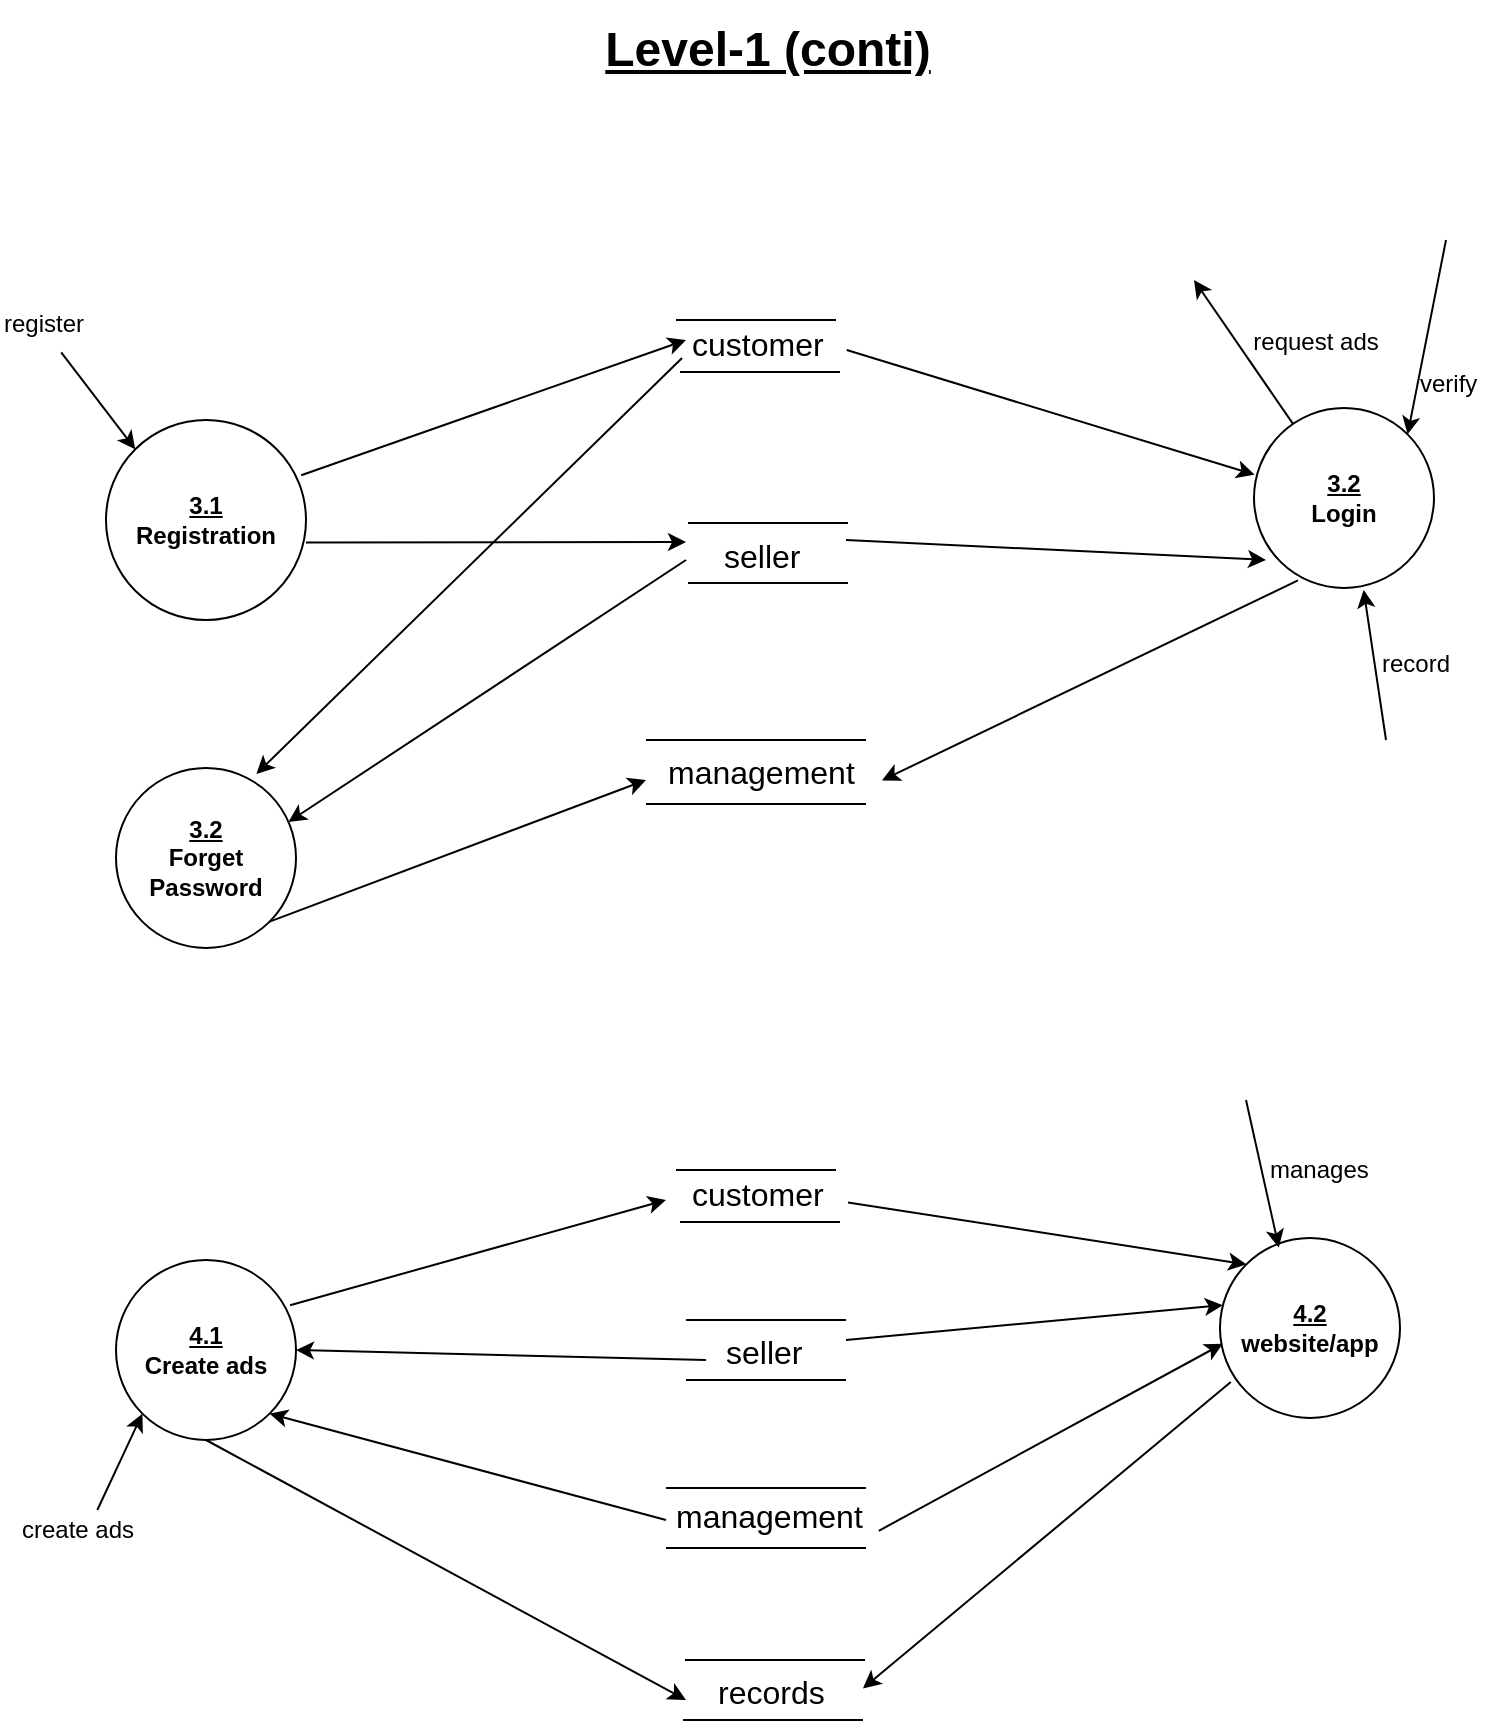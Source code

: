 <mxfile version="12.1.0" type="device" pages="1"><diagram id="26mZn4gVUsThW53XlLaJ" name="Page-1"><mxGraphModel dx="1024" dy="485" grid="1" gridSize="10" guides="1" tooltips="1" connect="1" arrows="1" fold="1" page="1" pageScale="1" pageWidth="850" pageHeight="1100" math="0" shadow="0"><root><mxCell id="0"/><mxCell id="1" parent="0"/><mxCell id="to5BipKciw0C3pCVPQDC-1" value="&lt;font style=&quot;font-size: 24px&quot;&gt;&lt;b&gt;&lt;u&gt;Level-1 (conti)&lt;/u&gt;&lt;/b&gt;&lt;/font&gt;" style="text;html=1;strokeColor=none;fillColor=none;align=center;verticalAlign=middle;whiteSpace=wrap;rounded=0;" vertex="1" parent="1"><mxGeometry x="316" y="60" width="250" height="50" as="geometry"/></mxCell><mxCell id="to5BipKciw0C3pCVPQDC-2" value="&lt;b&gt;&lt;u&gt;3.1&lt;/u&gt;&lt;br&gt;Registration&lt;br&gt;&lt;/b&gt;" style="ellipse;whiteSpace=wrap;html=1;aspect=fixed;" vertex="1" parent="1"><mxGeometry x="110" y="270" width="100" height="100" as="geometry"/></mxCell><mxCell id="to5BipKciw0C3pCVPQDC-3" value="" style="endArrow=classic;html=1;entryX=0;entryY=0;entryDx=0;entryDy=0;exitX=0.51;exitY=1.21;exitDx=0;exitDy=0;exitPerimeter=0;" edge="1" parent="1" source="to5BipKciw0C3pCVPQDC-4" target="to5BipKciw0C3pCVPQDC-2"><mxGeometry width="50" height="50" relative="1" as="geometry"><mxPoint x="141" y="220" as="sourcePoint"/><mxPoint x="261" y="380" as="targetPoint"/></mxGeometry></mxCell><mxCell id="to5BipKciw0C3pCVPQDC-4" value="register" style="text;html=1;resizable=0;points=[];autosize=1;align=left;verticalAlign=top;spacingTop=-4;" vertex="1" parent="1"><mxGeometry x="57" y="212" width="60" height="20" as="geometry"/></mxCell><mxCell id="to5BipKciw0C3pCVPQDC-6" value="" style="endArrow=classic;html=1;exitX=0.976;exitY=0.276;exitDx=0;exitDy=0;exitPerimeter=0;" edge="1" parent="1" source="to5BipKciw0C3pCVPQDC-2"><mxGeometry width="50" height="50" relative="1" as="geometry"><mxPoint x="111" y="430" as="sourcePoint"/><mxPoint x="400" y="230" as="targetPoint"/></mxGeometry></mxCell><mxCell id="to5BipKciw0C3pCVPQDC-7" value="&lt;b&gt;&lt;u&gt;3.2&lt;/u&gt;&lt;br&gt;Login&lt;br&gt;&lt;/b&gt;" style="ellipse;whiteSpace=wrap;html=1;aspect=fixed;" vertex="1" parent="1"><mxGeometry x="684" y="264" width="90" height="90" as="geometry"/></mxCell><mxCell id="to5BipKciw0C3pCVPQDC-8" value="" style="endArrow=classic;html=1;" edge="1" parent="1" source="to5BipKciw0C3pCVPQDC-7"><mxGeometry width="50" height="50" relative="1" as="geometry"><mxPoint x="521" y="260" as="sourcePoint"/><mxPoint x="654" y="200" as="targetPoint"/></mxGeometry></mxCell><mxCell id="to5BipKciw0C3pCVPQDC-12" value="" style="endArrow=classic;html=1;entryX=0.004;entryY=0.371;entryDx=0;entryDy=0;entryPerimeter=0;exitX=0.992;exitY=0.75;exitDx=0;exitDy=0;exitPerimeter=0;" edge="1" parent="1" source="to5BipKciw0C3pCVPQDC-16" target="to5BipKciw0C3pCVPQDC-7"><mxGeometry width="50" height="50" relative="1" as="geometry"><mxPoint x="477.22" y="310.2" as="sourcePoint"/><mxPoint x="161" y="420" as="targetPoint"/></mxGeometry></mxCell><mxCell id="to5BipKciw0C3pCVPQDC-13" value="" style="endArrow=classic;html=1;entryX=0.609;entryY=1.011;entryDx=0;entryDy=0;entryPerimeter=0;" edge="1" parent="1" target="to5BipKciw0C3pCVPQDC-7"><mxGeometry width="50" height="50" relative="1" as="geometry"><mxPoint x="750" y="430" as="sourcePoint"/><mxPoint x="161" y="420" as="targetPoint"/></mxGeometry></mxCell><mxCell id="to5BipKciw0C3pCVPQDC-15" value="" style="endArrow=none;html=1;" edge="1" parent="1"><mxGeometry width="50" height="50" relative="1" as="geometry"><mxPoint x="395" y="220" as="sourcePoint"/><mxPoint x="475" y="220" as="targetPoint"/></mxGeometry></mxCell><mxCell id="to5BipKciw0C3pCVPQDC-16" value="&lt;font size=&quot;3&quot;&gt;customer&lt;/font&gt;" style="text;html=1;resizable=0;points=[];autosize=1;align=left;verticalAlign=top;spacingTop=-4;" vertex="1" parent="1"><mxGeometry x="401" y="220" width="80" height="20" as="geometry"/></mxCell><mxCell id="to5BipKciw0C3pCVPQDC-17" value="" style="endArrow=none;html=1;" edge="1" parent="1"><mxGeometry width="50" height="50" relative="1" as="geometry"><mxPoint x="397" y="246" as="sourcePoint"/><mxPoint x="477" y="246" as="targetPoint"/></mxGeometry></mxCell><mxCell id="to5BipKciw0C3pCVPQDC-21" value="" style="endArrow=none;html=1;" edge="1" parent="1"><mxGeometry width="50" height="50" relative="1" as="geometry"><mxPoint x="380" y="430" as="sourcePoint"/><mxPoint x="490" y="430" as="targetPoint"/></mxGeometry></mxCell><mxCell id="to5BipKciw0C3pCVPQDC-22" value="&lt;font size=&quot;3&quot;&gt;management&lt;/font&gt;" style="text;html=1;resizable=0;points=[];autosize=1;align=left;verticalAlign=top;spacingTop=-4;" vertex="1" parent="1"><mxGeometry x="389" y="434" width="110" height="20" as="geometry"/></mxCell><mxCell id="to5BipKciw0C3pCVPQDC-23" value="" style="endArrow=none;html=1;" edge="1" parent="1"><mxGeometry width="50" height="50" relative="1" as="geometry"><mxPoint x="380" y="462" as="sourcePoint"/><mxPoint x="490" y="462" as="targetPoint"/></mxGeometry></mxCell><mxCell id="to5BipKciw0C3pCVPQDC-24" value="" style="endArrow=classic;html=1;entryX=0.067;entryY=0.844;entryDx=0;entryDy=0;entryPerimeter=0;" edge="1" parent="1" target="to5BipKciw0C3pCVPQDC-7"><mxGeometry width="50" height="50" relative="1" as="geometry"><mxPoint x="480" y="330" as="sourcePoint"/><mxPoint x="520" y="309" as="targetPoint"/></mxGeometry></mxCell><mxCell id="to5BipKciw0C3pCVPQDC-25" value="" style="endArrow=classic;html=1;exitX=1;exitY=0.612;exitDx=0;exitDy=0;exitPerimeter=0;" edge="1" parent="1" source="to5BipKciw0C3pCVPQDC-2"><mxGeometry width="50" height="50" relative="1" as="geometry"><mxPoint x="60" y="510" as="sourcePoint"/><mxPoint x="400" y="331" as="targetPoint"/></mxGeometry></mxCell><mxCell id="to5BipKciw0C3pCVPQDC-26" value="record" style="text;html=1;resizable=0;points=[];autosize=1;align=left;verticalAlign=top;spacingTop=-4;" vertex="1" parent="1"><mxGeometry x="746" y="382" width="50" height="20" as="geometry"/></mxCell><mxCell id="to5BipKciw0C3pCVPQDC-27" value="" style="endArrow=none;html=1;" edge="1" parent="1"><mxGeometry width="50" height="50" relative="1" as="geometry"><mxPoint x="401" y="321.5" as="sourcePoint"/><mxPoint x="481" y="321.5" as="targetPoint"/></mxGeometry></mxCell><mxCell id="to5BipKciw0C3pCVPQDC-28" value="&lt;font size=&quot;3&quot;&gt;seller&lt;/font&gt;" style="text;html=1;resizable=0;points=[];autosize=1;align=left;verticalAlign=top;spacingTop=-4;" vertex="1" parent="1"><mxGeometry x="417" y="325.5" width="50" height="20" as="geometry"/></mxCell><mxCell id="to5BipKciw0C3pCVPQDC-29" value="" style="endArrow=none;html=1;" edge="1" parent="1"><mxGeometry width="50" height="50" relative="1" as="geometry"><mxPoint x="401" y="351.5" as="sourcePoint"/><mxPoint x="481" y="351.5" as="targetPoint"/></mxGeometry></mxCell><mxCell id="to5BipKciw0C3pCVPQDC-31" value="" style="endArrow=classic;html=1;exitX=0.244;exitY=0.958;exitDx=0;exitDy=0;exitPerimeter=0;entryX=0.991;entryY=0.81;entryDx=0;entryDy=0;entryPerimeter=0;" edge="1" parent="1" source="to5BipKciw0C3pCVPQDC-7" target="to5BipKciw0C3pCVPQDC-22"><mxGeometry width="50" height="50" relative="1" as="geometry"><mxPoint x="60" y="530" as="sourcePoint"/><mxPoint x="550" y="510" as="targetPoint"/></mxGeometry></mxCell><mxCell id="to5BipKciw0C3pCVPQDC-32" value="&amp;nbsp; request ads" style="text;html=1;resizable=0;points=[];autosize=1;align=left;verticalAlign=top;spacingTop=-4;" vertex="1" parent="1"><mxGeometry x="675" y="221" width="90" height="20" as="geometry"/></mxCell><mxCell id="to5BipKciw0C3pCVPQDC-34" value="" style="endArrow=classic;html=1;entryX=1;entryY=0;entryDx=0;entryDy=0;" edge="1" parent="1" target="to5BipKciw0C3pCVPQDC-7"><mxGeometry width="50" height="50" relative="1" as="geometry"><mxPoint x="780" y="180" as="sourcePoint"/><mxPoint x="110" y="480" as="targetPoint"/></mxGeometry></mxCell><mxCell id="to5BipKciw0C3pCVPQDC-36" value="verify" style="text;html=1;resizable=0;points=[];autosize=1;align=left;verticalAlign=top;spacingTop=-4;" vertex="1" parent="1"><mxGeometry x="765" y="242" width="40" height="20" as="geometry"/></mxCell><mxCell id="to5BipKciw0C3pCVPQDC-37" value="&lt;b&gt;&lt;u&gt;3.2&lt;/u&gt;&lt;br&gt;Forget&lt;br&gt;Password&lt;br&gt;&lt;/b&gt;" style="ellipse;whiteSpace=wrap;html=1;aspect=fixed;" vertex="1" parent="1"><mxGeometry x="115" y="444" width="90" height="90" as="geometry"/></mxCell><mxCell id="to5BipKciw0C3pCVPQDC-38" value="" style="endArrow=classic;html=1;exitX=-0.037;exitY=0.95;exitDx=0;exitDy=0;exitPerimeter=0;entryX=0.78;entryY=0.033;entryDx=0;entryDy=0;entryPerimeter=0;" edge="1" parent="1" source="to5BipKciw0C3pCVPQDC-16" target="to5BipKciw0C3pCVPQDC-37"><mxGeometry width="50" height="50" relative="1" as="geometry"><mxPoint x="190" y="434" as="sourcePoint"/><mxPoint x="240" y="384" as="targetPoint"/></mxGeometry></mxCell><mxCell id="to5BipKciw0C3pCVPQDC-39" value="" style="endArrow=classic;html=1;entryX=0.958;entryY=0.3;entryDx=0;entryDy=0;entryPerimeter=0;" edge="1" parent="1" target="to5BipKciw0C3pCVPQDC-37"><mxGeometry width="50" height="50" relative="1" as="geometry"><mxPoint x="400" y="340" as="sourcePoint"/><mxPoint x="100" y="640" as="targetPoint"/></mxGeometry></mxCell><mxCell id="to5BipKciw0C3pCVPQDC-40" value="" style="endArrow=classic;html=1;exitX=1;exitY=1;exitDx=0;exitDy=0;" edge="1" parent="1" source="to5BipKciw0C3pCVPQDC-37"><mxGeometry width="50" height="50" relative="1" as="geometry"><mxPoint x="60" y="610" as="sourcePoint"/><mxPoint x="380" y="450" as="targetPoint"/></mxGeometry></mxCell><mxCell id="to5BipKciw0C3pCVPQDC-64" value="&lt;span style=&quot;font-family: &amp;#34;helvetica&amp;#34; , &amp;#34;arial&amp;#34; , sans-serif ; font-size: 0px&quot;&gt;%3CmxGraphModel%3E%3Croot%3E%3CmxCell%20id%3D%220%22%2F%3E%3CmxCell%20id%3D%221%22%20parent%3D%220%22%2F%3E%3CmxCell%20id%3D%222%22%20value%3D%22%26lt%3Bb%26gt%3B%26lt%3Bu%26gt%3B1.1%26lt%3B%2Fu%26gt%3B%26lt%3Bbr%26gt%3BRecord%20order%26lt%3Bbr%26gt%3B%26lt%3B%2Fb%26gt%3B%22%20style%3D%22ellipse%3BwhiteSpace%3Dwrap%3Bhtml%3D1%3Baspect%3Dfixed%3B%22%20vertex%3D%221%22%20parent%3D%221%22%3E%3CmxGeometry%20x%3D%22150%22%20y%3D%22241%22%20width%3D%22100%22%20height%3D%22100%22%20as%3D%22geometry%22%2F%3E%3C%2FmxCell%3E%3CmxCell%20id%3D%223%22%20value%3D%22%22%20style%3D%22endArrow%3Dclassic%3Bhtml%3D1%3BentryX%3D0%3BentryY%3D0.33%3BentryDx%3D0%3BentryDy%3D0%3BentryPerimeter%3D0%3BexitX%3D0.51%3BexitY%3D1.21%3BexitDx%3D0%3BexitDy%3D0%3BexitPerimeter%3D0%3B%22%20edge%3D%221%22%20source%3D%224%22%20target%3D%222%22%20parent%3D%221%22%3E%3CmxGeometry%20width%3D%2250%22%20height%3D%2250%22%20relative%3D%221%22%20as%3D%22geometry%22%3E%3CmxPoint%20x%3D%22137%22%20y%3D%22180%22%20as%3D%22sourcePoint%22%2F%3E%3CmxPoint%20x%3D%22257%22%20y%3D%22340%22%20as%3D%22targetPoint%22%2F%3E%3C%2FmxGeometry%3E%3C%2FmxCell%3E%3CmxCell%20id%3D%224%22%20value%3D%22place%20order%22%20style%3D%22text%3Bhtml%3D1%3Bresizable%3D0%3Bpoints%3D%5B%5D%3Bautosize%3D1%3Balign%3Dleft%3BverticalAlign%3Dtop%3BspacingTop%3D-4%3B%22%20vertex%3D%221%22%20parent%3D%221%22%3E%3CmxGeometry%20x%3D%2250%22%20y%3D%22166%22%20width%3D%2280%22%20height%3D%2220%22%20as%3D%22geometry%22%2F%3E%3C%2FmxCell%3E%3CmxCell%20id%3D%225%22%20value%3D%22%22%20style%3D%22endArrow%3Dclassic%3Bhtml%3D1%3BentryX%3D1%3BentryY%3D0%3BentryDx%3D0%3BentryDy%3D0%3B%22%20edge%3D%221%22%20target%3D%222%22%20parent%3D%221%22%3E%3CmxGeometry%20width%3D%2250%22%20height%3D%2250%22%20relative%3D%221%22%20as%3D%22geometry%22%3E%3CmxPoint%20x%3D%22390%22%20y%3D%22190%22%20as%3D%22sourcePoint%22%2F%3E%3CmxPoint%20x%3D%22240%22%20y%3D%22250%22%20as%3D%22targetPoint%22%2F%3E%3C%2FmxGeometry%3E%3C%2FmxCell%3E%3CmxCell%20id%3D%226%22%20value%3D%22%22%20style%3D%22endArrow%3Dclassic%3Bhtml%3D1%3BexitX%3D1%3BexitY%3D0.5%3BexitDx%3D0%3BexitDy%3D0%3B%22%20edge%3D%221%22%20source%3D%222%22%20parent%3D%221%22%3E%3CmxGeometry%20width%3D%2250%22%20height%3D%2250%22%20relative%3D%221%22%20as%3D%22geometry%22%3E%3CmxPoint%20x%3D%22107%22%20y%3D%22390%22%20as%3D%22sourcePoint%22%2F%3E%3CmxPoint%20x%3D%22397%22%20y%3D%22270%22%20as%3D%22targetPoint%22%2F%3E%3C%2FmxGeometry%3E%3C%2FmxCell%3E%3CmxCell%20id%3D%227%22%20value%3D%22%26lt%3Bb%26gt%3B%26lt%3Bu%26gt%3B1.2%26lt%3B%2Fu%26gt%3B%26lt%3Bbr%26gt%3BProcess%20order%26lt%3Bbr%26gt%3B%26lt%3B%2Fb%26gt%3B%22%20style%3D%22ellipse%3BwhiteSpace%3Dwrap%3Bhtml%3D1%3Baspect%3Dfixed%3B%22%20vertex%3D%221%22%20parent%3D%221%22%3E%3CmxGeometry%20x%3D%22680%22%20y%3D%22224%22%20width%3D%2290%22%20height%3D%2290%22%20as%3D%22geometry%22%2F%3E%3C%2FmxCell%3E%3CmxCell%20id%3D%228%22%20value%3D%22%22%20style%3D%22endArrow%3Dclassic%3Bhtml%3D1%3B%22%20edge%3D%221%22%20source%3D%227%22%20parent%3D%221%22%3E%3CmxGeometry%20width%3D%2250%22%20height%3D%2250%22%20relative%3D%221%22%20as%3D%22geometry%22%3E%3CmxPoint%20x%3D%22517%22%20y%3D%22220%22%20as%3D%22sourcePoint%22%2F%3E%3CmxPoint%20x%3D%22650%22%20y%3D%22160%22%20as%3D%22targetPoint%22%2F%3E%3C%2FmxGeometry%3E%3C%2FmxCell%3E%3CmxCell%20id%3D%229%22%20value%3D%22%22%20style%3D%22endArrow%3Dclassic%3Bhtml%3D1%3B%22%20edge%3D%221%22%20source%3D%227%22%20parent%3D%221%22%3E%3CmxGeometry%20width%3D%2250%22%20height%3D%2250%22%20relative%3D%221%22%20as%3D%22geometry%22%3E%3CmxPoint%20x%3D%22587%22%20y%3D%22400%22%20as%3D%22sourcePoint%22%2F%3E%3CmxPoint%20x%3D%22750%22%20y%3D%22390%22%20as%3D%22targetPoint%22%2F%3E%3C%2FmxGeometry%3E%3C%2FmxCell%3E%3CmxCell%20id%3D%2210%22%20value%3D%22confirm%20notification%22%20style%3D%22text%3Bhtml%3D1%3Bresizable%3D0%3Bpoints%3D%5B%5D%3Bautosize%3D1%3Balign%3Dleft%3BverticalAlign%3Dtop%3BspacingTop%3D-4%3B%22%20vertex%3D%221%22%20parent%3D%221%22%3E%3CmxGeometry%20x%3D%22671%22%20y%3D%22177%22%20width%3D%22120%22%20height%3D%2220%22%20as%3D%22geometry%22%2F%3E%3C%2FmxCell%3E%3CmxCell%20id%3D%2211%22%20value%3D%22order%20request%22%20style%3D%22text%3Bhtml%3D1%3Bresizable%3D0%3Bpoints%3D%5B%5D%3Bautosize%3D1%3Balign%3Dleft%3BverticalAlign%3Dtop%3BspacingTop%3D-4%3B%22%20vertex%3D%221%22%20parent%3D%221%22%3E%3CmxGeometry%20x%3D%22742%22%20y%3D%22332%22%20width%3D%2290%22%20height%3D%2220%22%20as%3D%22geometry%22%2F%3E%3C%2FmxCell%3E%3CmxCell%20id%3D%2212%22%20value%3D%22%22%20style%3D%22endArrow%3Dclassic%3Bhtml%3D1%3BentryX%3D0.036%3BentryY%3D0.669%3BentryDx%3D0%3BentryDy%3D0%3BentryPerimeter%3D0%3BexitX%3D1.087%3BexitY%3D0.56%3BexitDx%3D0%3BexitDy%3D0%3BexitPerimeter%3D0%3B%22%20edge%3D%221%22%20source%3D%2219%22%20target%3D%227%22%20parent%3D%221%22%3E%3CmxGeometry%20width%3D%2250%22%20height%3D%2250%22%20relative%3D%221%22%20as%3D%22geometry%22%3E%3CmxPoint%20x%3D%22487%22%20y%3D%22270%22%20as%3D%22sourcePoint%22%2F%3E%3CmxPoint%20x%3D%22157%22%20y%3D%22380%22%20as%3D%22targetPoint%22%2F%3E%3C%2FmxGeometry%3E%3C%2FmxCell%3E%3CmxCell%20id%3D%2213%22%20value%3D%22%22%20style%3D%22endArrow%3Dclassic%3Bhtml%3D1%3BentryX%3D0.298%3BentryY%3D0.976%3BentryDx%3D0%3BentryDy%3D0%3BentryPerimeter%3D0%3B%22%20edge%3D%221%22%20target%3D%227%22%20parent%3D%221%22%3E%3CmxGeometry%20width%3D%2250%22%20height%3D%2250%22%20relative%3D%221%22%20as%3D%22geometry%22%3E%3CmxPoint%20x%3D%22670%22%20y%3D%22380%22%20as%3D%22sourcePoint%22%2F%3E%3CmxPoint%20x%3D%22157%22%20y%3D%22380%22%20as%3D%22targetPoint%22%2F%3E%3C%2FmxGeometry%3E%3C%2FmxCell%3E%3CmxCell%20id%3D%2214%22%20value%3D%22confirm%20order%22%20style%3D%22text%3Bhtml%3D1%3Bresizable%3D0%3Bpoints%3D%5B%5D%3Bautosize%3D1%3Balign%3Dleft%3BverticalAlign%3Dtop%3BspacingTop%3D-4%3B%22%20vertex%3D%221%22%20parent%3D%221%22%3E%3CmxGeometry%20x%3D%22612%22%20y%3D%22338%22%20width%3D%2290%22%20height%3D%2220%22%20as%3D%22geometry%22%2F%3E%3C%2FmxCell%3E%3CmxCell%20id%3D%2215%22%20value%3D%22%22%20style%3D%22endArrow%3Dnone%3Bhtml%3D1%3B%22%20edge%3D%221%22%20parent%3D%221%22%3E%3CmxGeometry%20width%3D%2250%22%20height%3D%2250%22%20relative%3D%221%22%20as%3D%22geometry%22%3E%3CmxPoint%20x%3D%22391%22%20y%3D%22180%22%20as%3D%22sourcePoint%22%2F%3E%3CmxPoint%20x%3D%22471%22%20y%3D%22180%22%20as%3D%22targetPoint%22%2F%3E%3C%2FmxGeometry%3E%3C%2FmxCell%3E%3CmxCell%20id%3D%2216%22%20value%3D%22%26lt%3Bfont%20size%3D%26quot%3B3%26quot%3B%26gt%3Bcustomer%26lt%3B%2Ffont%26gt%3B%22%20style%3D%22text%3Bhtml%3D1%3Bresizable%3D0%3Bpoints%3D%5B%5D%3Bautosize%3D1%3Balign%3Dleft%3BverticalAlign%3Dtop%3BspacingTop%3D-4%3B%22%20vertex%3D%221%22%20parent%3D%221%22%3E%3CmxGeometry%20x%3D%22397%22%20y%3D%22180%22%20width%3D%2280%22%20height%3D%2220%22%20as%3D%22geometry%22%2F%3E%3C%2FmxCell%3E%3CmxCell%20id%3D%2217%22%20value%3D%22%22%20style%3D%22endArrow%3Dnone%3Bhtml%3D1%3B%22%20edge%3D%221%22%20parent%3D%221%22%3E%3CmxGeometry%20width%3D%2250%22%20height%3D%2250%22%20relative%3D%221%22%20as%3D%22geometry%22%3E%3CmxPoint%20x%3D%22393%22%20y%3D%22206%22%20as%3D%22sourcePoint%22%2F%3E%3CmxPoint%20x%3D%22473%22%20y%3D%22206%22%20as%3D%22targetPoint%22%2F%3E%3C%2FmxGeometry%3E%3C%2FmxCell%3E%3CmxCell%20id%3D%2218%22%20value%3D%22%22%20style%3D%22endArrow%3Dnone%3Bhtml%3D1%3B%22%20edge%3D%221%22%20parent%3D%221%22%3E%3CmxGeometry%20width%3D%2250%22%20height%3D%2250%22%20relative%3D%221%22%20as%3D%22geometry%22%3E%3CmxPoint%20x%3D%22393%22%20y%3D%22255%22%20as%3D%22sourcePoint%22%2F%3E%3CmxPoint%20x%3D%22473%22%20y%3D%22255%22%20as%3D%22targetPoint%22%2F%3E%3C%2FmxGeometry%3E%3C%2FmxCell%3E%3CmxCell%20id%3D%2219%22%20value%3D%22%26lt%3Bfont%20style%3D%26quot%3Bfont-size%3A%2018px%26quot%3B%26gt%3Border%26lt%3B%2Ffont%26gt%3B%22%20style%3D%22text%3Bhtml%3D1%3Bresizable%3D0%3Bpoints%3D%5B%5D%3Bautosize%3D1%3Balign%3Dleft%3BverticalAlign%3Dtop%3BspacingTop%3D-4%3B%22%20vertex%3D%221%22%20parent%3D%221%22%3E%3CmxGeometry%20x%3D%22408%22%20y%3D%22259%22%20width%3D%2260%22%20height%3D%2220%22%20as%3D%22geometry%22%2F%3E%3C%2FmxCell%3E%3CmxCell%20id%3D%2220%22%20value%3D%22%22%20style%3D%22endArrow%3Dnone%3Bhtml%3D1%3B%22%20edge%3D%221%22%20parent%3D%221%22%3E%3CmxGeometry%20width%3D%2250%22%20height%3D%2250%22%20relative%3D%221%22%20as%3D%22geometry%22%3E%3CmxPoint%20x%3D%22395%22%20y%3D%22286%22%20as%3D%22sourcePoint%22%2F%3E%3CmxPoint%20x%3D%22475%22%20y%3D%22286%22%20as%3D%22targetPoint%22%2F%3E%3C%2FmxGeometry%3E%3C%2FmxCell%3E%3CmxCell%20id%3D%2221%22%20value%3D%22%22%20style%3D%22endArrow%3Dnone%3Bhtml%3D1%3B%22%20edge%3D%221%22%20parent%3D%221%22%3E%3CmxGeometry%20width%3D%2250%22%20height%3D%2250%22%20relative%3D%221%22%20as%3D%22geometry%22%3E%3CmxPoint%20x%3D%22397%22%20y%3D%22339%22%20as%3D%22sourcePoint%22%2F%3E%3CmxPoint%20x%3D%22477%22%20y%3D%22339%22%20as%3D%22targetPoint%22%2F%3E%3C%2FmxGeometry%3E%3C%2FmxCell%3E%3CmxCell%20id%3D%2222%22%20value%3D%22%26lt%3Bfont%20style%3D%26quot%3Bfont-size%3A%2018px%26quot%3B%26gt%3Bseller%26lt%3B%2Ffont%26gt%3B%22%20style%3D%22text%3Bhtml%3D1%3Bresizable%3D0%3Bpoints%3D%5B%5D%3Bautosize%3D1%3Balign%3Dleft%3BverticalAlign%3Dtop%3BspacingTop%3D-4%3B%22%20vertex%3D%221%22%20parent%3D%221%22%3E%3CmxGeometry%20x%3D%22413%22%20y%3D%22343%22%20width%3D%2260%22%20height%3D%2220%22%20as%3D%22geometry%22%2F%3E%3C%2FmxCell%3E%3CmxCell%20id%3D%2223%22%20value%3D%22%22%20style%3D%22endArrow%3Dnone%3Bhtml%3D1%3B%22%20edge%3D%221%22%20parent%3D%221%22%3E%3CmxGeometry%20width%3D%2250%22%20height%3D%2250%22%20relative%3D%221%22%20as%3D%22geometry%22%3E%3CmxPoint%20x%3D%22398%22%20y%3D%22371%22%20as%3D%22sourcePoint%22%2F%3E%3CmxPoint%20x%3D%22478%22%20y%3D%22371%22%20as%3D%22targetPoint%22%2F%3E%3C%2FmxGeometry%3E%3C%2FmxCell%3E%3CmxCell%20id%3D%2224%22%20value%3D%22%22%20style%3D%22endArrow%3Dclassic%3Bhtml%3D1%3BexitX%3D0%3BexitY%3D1%3BexitDx%3D0%3BexitDy%3D0%3B%22%20edge%3D%221%22%20source%3D%227%22%20parent%3D%221%22%3E%3CmxGeometry%20width%3D%2250%22%20height%3D%2250%22%20relative%3D%221%22%20as%3D%22geometry%22%3E%3CmxPoint%20x%3D%2250%22%20y%3D%22740%22%20as%3D%22sourcePoint%22%2F%3E%3CmxPoint%20x%3D%22480%22%20y%3D%22350%22%20as%3D%22targetPoint%22%2F%3E%3C%2FmxGeometry%3E%3C%2FmxCell%3E%3C%2Froot%3E%3C%2FmxGraphModel%3E&lt;/span&gt;&lt;span style=&quot;font-family: &amp;#34;helvetica&amp;#34; , &amp;#34;arial&amp;#34; , sans-serif ; font-size: 0px&quot;&gt;%3CmxGraphModel%3E%3Croot%3E%3CmxCell%20id%3D%220%22%2F%3E%3CmxCell%20id%3D%221%22%20parent%3D%220%22%2F%3E%3CmxCell%20id%3D%222%22%20value%3D%22%26lt%3Bb%26gt%3B%26lt%3Bu%26gt%3B1.1%26lt%3B%2Fu%26gt%3B%26lt%3Bbr%26gt%3BRecord%20order%26lt%3Bbr%26gt%3B%26lt%3B%2Fb%26gt%3B%22%20style%3D%22ellipse%3BwhiteSpace%3Dwrap%3Bhtml%3D1%3Baspect%3Dfixed%3B%22%20vertex%3D%221%22%20parent%3D%221%22%3E%3CmxGeometry%20x%3D%22150%22%20y%3D%22241%22%20width%3D%22100%22%20height%3D%22100%22%20as%3D%22geometry%22%2F%3E%3C%2FmxCell%3E%3CmxCell%20id%3D%223%22%20value%3D%22%22%20style%3D%22endArrow%3Dclassic%3Bhtml%3D1%3BentryX%3D0%3BentryY%3D0.33%3BentryDx%3D0%3BentryDy%3D0%3BentryPerimeter%3D0%3BexitX%3D0.51%3BexitY%3D1.21%3BexitDx%3D0%3BexitDy%3D0%3BexitPerimeter%3D0%3B%22%20edge%3D%221%22%20source%3D%224%22%20target%3D%222%22%20parent%3D%221%22%3E%3CmxGeometry%20width%3D%2250%22%20height%3D%2250%22%20relative%3D%221%22%20as%3D%22geometry%22%3E%3CmxPoint%20x%3D%22137%22%20y%3D%22180%22%20as%3D%22sourcePoint%22%2F%3E%3CmxPoint%20x%3D%22257%22%20y%3D%22340%22%20as%3D%22targetPoint%22%2F%3E%3C%2FmxGeometry%3E%3C%2FmxCell%3E%3CmxCell%20id%3D%224%22%20value%3D%22place%20order%22%20style%3D%22text%3Bhtml%3D1%3Bresizable%3D0%3Bpoints%3D%5B%5D%3Bautosize%3D1%3Balign%3Dleft%3BverticalAlign%3Dtop%3BspacingTop%3D-4%3B%22%20vertex%3D%221%22%20parent%3D%221%22%3E%3CmxGeometry%20x%3D%2250%22%20y%3D%22166%22%20width%3D%2280%22%20height%3D%2220%22%20as%3D%22geometry%22%2F%3E%3C%2FmxCell%3E%3CmxCell%20id%3D%225%22%20value%3D%22%22%20style%3D%22endArrow%3Dclassic%3Bhtml%3D1%3BentryX%3D1%3BentryY%3D0%3BentryDx%3D0%3BentryDy%3D0%3B%22%20edge%3D%221%22%20target%3D%222%22%20parent%3D%221%22%3E%3CmxGeometry%20width%3D%2250%22%20height%3D%2250%22%20relative%3D%221%22%20as%3D%22geometry%22%3E%3CmxPoint%20x%3D%22390%22%20y%3D%22190%22%20as%3D%22sourcePoint%22%2F%3E%3CmxPoint%20x%3D%22240%22%20y%3D%22250%22%20as%3D%22targetPoint%22%2F%3E%3C%2FmxGeometry%3E%3C%2FmxCell%3E%3CmxCell%20id%3D%226%22%20value%3D%22%22%20style%3D%22endArrow%3Dclassic%3Bhtml%3D1%3BexitX%3D1%3BexitY%3D0.5%3BexitDx%3D0%3BexitDy%3D0%3B%22%20edge%3D%221%22%20source%3D%222%22%20parent%3D%221%22%3E%3CmxGeometry%20width%3D%2250%22%20height%3D%2250%22%20relative%3D%221%22%20as%3D%22geometry%22%3E%3CmxPoint%20x%3D%22107%22%20y%3D%22390%22%20as%3D%22sourcePoint%22%2F%3E%3CmxPoint%20x%3D%22397%22%20y%3D%22270%22%20as%3D%22targetPoint%22%2F%3E%3C%2FmxGeometry%3E%3C%2FmxCell%3E%3CmxCell%20id%3D%227%22%20value%3D%22%26lt%3Bb%26gt%3B%26lt%3Bu%26gt%3B1.2%26lt%3B%2Fu%26gt%3B%26lt%3Bbr%26gt%3BProcess%20order%26lt%3Bbr%26gt%3B%26lt%3B%2Fb%26gt%3B%22%20style%3D%22ellipse%3BwhiteSpace%3Dwrap%3Bhtml%3D1%3Baspect%3Dfixed%3B%22%20vertex%3D%221%22%20parent%3D%221%22%3E%3CmxGeometry%20x%3D%22680%22%20y%3D%22224%22%20width%3D%2290%22%20height%3D%2290%22%20as%3D%22geometry%22%2F%3E%3C%2FmxCell%3E%3CmxCell%20id%3D%228%22%20value%3D%22%22%20style%3D%22endArrow%3Dclassic%3Bhtml%3D1%3B%22%20edge%3D%221%22%20source%3D%227%22%20parent%3D%221%22%3E%3CmxGeometry%20width%3D%2250%22%20height%3D%2250%22%20relative%3D%221%22%20as%3D%22geometry%22%3E%3CmxPoint%20x%3D%22517%22%20y%3D%22220%22%20as%3D%22sourcePoint%22%2F%3E%3CmxPoint%20x%3D%22650%22%20y%3D%22160%22%20as%3D%22targetPoint%22%2F%3E%3C%2FmxGeometry%3E%3C%2FmxCell%3E%3CmxCell%20id%3D%229%22%20value%3D%22%22%20style%3D%22endArrow%3Dclassic%3Bhtml%3D1%3B%22%20edge%3D%221%22%20source%3D%227%22%20parent%3D%221%22%3E%3CmxGeometry%20width%3D%2250%22%20height%3D%2250%22%20relative%3D%221%22%20as%3D%22geometry%22%3E%3CmxPoint%20x%3D%22587%22%20y%3D%22400%22%20as%3D%22sourcePoint%22%2F%3E%3CmxPoint%20x%3D%22750%22%20y%3D%22390%22%20as%3D%22targetPoint%22%2F%3E%3C%2FmxGeometry%3E%3C%2FmxCell%3E%3CmxCell%20id%3D%2210%22%20value%3D%22confirm%20notification%22%20style%3D%22text%3Bhtml%3D1%3Bresizable%3D0%3Bpoints%3D%5B%5D%3Bautosize%3D1%3Balign%3Dleft%3BverticalAlign%3Dtop%3BspacingTop%3D-4%3B%22%20vertex%3D%221%22%20parent%3D%221%22%3E%3CmxGeometry%20x%3D%22671%22%20y%3D%22177%22%20width%3D%22120%22%20height%3D%2220%22%20as%3D%22geometry%22%2F%3E%3C%2FmxCell%3E%3CmxCell%20id%3D%2211%22%20value%3D%22order%20request%22%20style%3D%22text%3Bhtml%3D1%3Bresizable%3D0%3Bpoints%3D%5B%5D%3Bautosize%3D1%3Balign%3Dleft%3BverticalAlign%3Dtop%3BspacingTop%3D-4%3B%22%20vertex%3D%221%22%20parent%3D%221%22%3E%3CmxGeometry%20x%3D%22742%22%20y%3D%22332%22%20width%3D%2290%22%20height%3D%2220%22%20as%3D%22geometry%22%2F%3E%3C%2FmxCell%3E%3CmxCell%20id%3D%2212%22%20value%3D%22%22%20style%3D%22endArrow%3Dclassic%3Bhtml%3D1%3BentryX%3D0.036%3BentryY%3D0.669%3BentryDx%3D0%3BentryDy%3D0%3BentryPerimeter%3D0%3BexitX%3D1.087%3BexitY%3D0.56%3BexitDx%3D0%3BexitDy%3D0%3BexitPerimeter%3D0%3B%22%20edge%3D%221%22%20source%3D%2219%22%20target%3D%227%22%20parent%3D%221%22%3E%3CmxGeometry%20width%3D%2250%22%20height%3D%2250%22%20relative%3D%221%22%20as%3D%22geometry%22%3E%3CmxPoint%20x%3D%22487%22%20y%3D%22270%22%20as%3D%22sourcePoint%22%2F%3E%3CmxPoint%20x%3D%22157%22%20y%3D%22380%22%20as%3D%22targetPoint%22%2F%3E%3C%2FmxGeometry%3E%3C%2FmxCell%3E%3CmxCell%20id%3D%2213%22%20value%3D%22%22%20style%3D%22endArrow%3Dclassic%3Bhtml%3D1%3BentryX%3D0.298%3BentryY%3D0.976%3BentryDx%3D0%3BentryDy%3D0%3BentryPerimeter%3D0%3B%22%20edge%3D%221%22%20target%3D%227%22%20parent%3D%221%22%3E%3CmxGeometry%20width%3D%2250%22%20height%3D%2250%22%20relative%3D%221%22%20as%3D%22geometry%22%3E%3CmxPoint%20x%3D%22670%22%20y%3D%22380%22%20as%3D%22sourcePoint%22%2F%3E%3CmxPoint%20x%3D%22157%22%20y%3D%22380%22%20as%3D%22targetPoint%22%2F%3E%3C%2FmxGeometry%3E%3C%2FmxCell%3E%3CmxCell%20id%3D%2214%22%20value%3D%22confirm%20order%22%20style%3D%22text%3Bhtml%3D1%3Bresizable%3D0%3Bpoints%3D%5B%5D%3Bautosize%3D1%3Balign%3Dleft%3BverticalAlign%3Dtop%3BspacingTop%3D-4%3B%22%20vertex%3D%221%22%20parent%3D%221%22%3E%3CmxGeometry%20x%3D%22612%22%20y%3D%22338%22%20width%3D%2290%22%20height%3D%2220%22%20as%3D%22geometry%22%2F%3E%3C%2FmxCell%3E%3CmxCell%20id%3D%2215%22%20value%3D%22%22%20style%3D%22endArrow%3Dnone%3Bhtml%3D1%3B%22%20edge%3D%221%22%20parent%3D%221%22%3E%3CmxGeometry%20width%3D%2250%22%20height%3D%2250%22%20relative%3D%221%22%20as%3D%22geometry%22%3E%3CmxPoint%20x%3D%22391%22%20y%3D%22180%22%20as%3D%22sourcePoint%22%2F%3E%3CmxPoint%20x%3D%22471%22%20y%3D%22180%22%20as%3D%22targetPoint%22%2F%3E%3C%2FmxGeometry%3E%3C%2FmxCell%3E%3CmxCell%20id%3D%2216%22%20value%3D%22%26lt%3Bfont%20size%3D%26quot%3B3%26quot%3B%26gt%3Bcustomer%26lt%3B%2Ffont%26gt%3B%22%20style%3D%22text%3Bhtml%3D1%3Bresizable%3D0%3Bpoints%3D%5B%5D%3Bautosize%3D1%3Balign%3Dleft%3BverticalAlign%3Dtop%3BspacingTop%3D-4%3B%22%20vertex%3D%221%22%20parent%3D%221%22%3E%3CmxGeometry%20x%3D%22397%22%20y%3D%22180%22%20width%3D%2280%22%20height%3D%2220%22%20as%3D%22geometry%22%2F%3E%3C%2FmxCell%3E%3CmxCell%20id%3D%2217%22%20value%3D%22%22%20style%3D%22endArrow%3Dnone%3Bhtml%3D1%3B%22%20edge%3D%221%22%20parent%3D%221%22%3E%3CmxGeometry%20width%3D%2250%22%20height%3D%2250%22%20relative%3D%221%22%20as%3D%22geometry%22%3E%3CmxPoint%20x%3D%22393%22%20y%3D%22206%22%20as%3D%22sourcePoint%22%2F%3E%3CmxPoint%20x%3D%22473%22%20y%3D%22206%22%20as%3D%22targetPoint%22%2F%3E%3C%2FmxGeometry%3E%3C%2FmxCell%3E%3CmxCell%20id%3D%2218%22%20value%3D%22%22%20style%3D%22endArrow%3Dnone%3Bhtml%3D1%3B%22%20edge%3D%221%22%20parent%3D%221%22%3E%3CmxGeometry%20width%3D%2250%22%20height%3D%2250%22%20relative%3D%221%22%20as%3D%22geometry%22%3E%3CmxPoint%20x%3D%22393%22%20y%3D%22255%22%20as%3D%22sourcePoint%22%2F%3E%3CmxPoint%20x%3D%22473%22%20y%3D%22255%22%20as%3D%22targetPoint%22%2F%3E%3C%2FmxGeometry%3E%3C%2FmxCell%3E%3CmxCell%20id%3D%2219%22%20value%3D%22%26lt%3Bfont%20style%3D%26quot%3Bfont-size%3A%2018px%26quot%3B%26gt%3Border%26lt%3B%2Ffont%26gt%3B%22%20style%3D%22text%3Bhtml%3D1%3Bresizable%3D0%3Bpoints%3D%5B%5D%3Bautosize%3D1%3Balign%3Dleft%3BverticalAlign%3Dtop%3BspacingTop%3D-4%3B%22%20vertex%3D%221%22%20parent%3D%221%22%3E%3CmxGeometry%20x%3D%22408%22%20y%3D%22259%22%20width%3D%2260%22%20height%3D%2220%22%20as%3D%22geometry%22%2F%3E%3C%2FmxCell%3E%3CmxCell%20id%3D%2220%22%20value%3D%22%22%20style%3D%22endArrow%3Dnone%3Bhtml%3D1%3B%22%20edge%3D%221%22%20parent%3D%221%22%3E%3CmxGeometry%20width%3D%2250%22%20height%3D%2250%22%20relative%3D%221%22%20as%3D%22geometry%22%3E%3CmxPoint%20x%3D%22395%22%20y%3D%22286%22%20as%3D%22sourcePoint%22%2F%3E%3CmxPoint%20x%3D%22475%22%20y%3D%22286%22%20as%3D%22targetPoint%22%2F%3E%3C%2FmxGeometry%3E%3C%2FmxCell%3E%3CmxCell%20id%3D%2221%22%20value%3D%22%22%20style%3D%22endArrow%3Dnone%3Bhtml%3D1%3B%22%20edge%3D%221%22%20parent%3D%221%22%3E%3CmxGeometry%20width%3D%2250%22%20height%3D%2250%22%20relative%3D%221%22%20as%3D%22geometry%22%3E%3CmxPoint%20x%3D%22397%22%20y%3D%22339%22%20as%3D%22sourcePoint%22%2F%3E%3CmxPoint%20x%3D%22477%22%20y%3D%22339%22%20as%3D%22targetPoint%22%2F%3E%3C%2FmxGeometry%3E%3C%2FmxCell%3E%3CmxCell%20id%3D%2222%22%20value%3D%22%26lt%3Bfont%20style%3D%26quot%3Bfont-size%3A%2018px%26quot%3B%26gt%3Bseller%26lt%3B%2Ffont%26gt%3B%22%20style%3D%22text%3Bhtml%3D1%3Bresizable%3D0%3Bpoints%3D%5B%5D%3Bautosize%3D1%3Balign%3Dleft%3BverticalAlign%3Dtop%3BspacingTop%3D-4%3B%22%20vertex%3D%221%22%20parent%3D%221%22%3E%3CmxGeometry%20x%3D%22413%22%20y%3D%22343%22%20width%3D%2260%22%20height%3D%2220%22%20as%3D%22geometry%22%2F%3E%3C%2FmxCell%3E%3CmxCell%20id%3D%2223%22%20value%3D%22%22%20style%3D%22endArrow%3Dnone%3Bhtml%3D1%3B%22%20edge%3D%221%22%20parent%3D%221%22%3E%3CmxGeometry%20width%3D%2250%22%20height%3D%2250%22%20relative%3D%221%22%20as%3D%22geometry%22%3E%3CmxPoint%20x%3D%22398%22%20y%3D%22371%22%20as%3D%22sourcePoint%22%2F%3E%3CmxPoint%20x%3D%22478%22%20y%3D%22371%22%20as%3D%22targetPoint%22%2F%3E%3C%2FmxGeometry%3E%3C%2FmxCell%3E%3CmxCell%20id%3D%2224%22%20value%3D%22%22%20style%3D%22endArrow%3Dclassic%3Bhtml%3D1%3BexitX%3D0%3BexitY%3D1%3BexitDx%3D0%3BexitDy%3D0%3B%22%20edge%3D%221%22%20source%3D%227%22%20parent%3D%221%22%3E%3CmxGeometry%20width%3D%2250%22%20height%3D%2250%22%20relative%3D%221%22%20as%3D%22geometry%22%3E%3CmxPoint%20x%3D%2250%22%20y%3D%22740%22%20as%3D%22sourcePoint%22%2F%3E%3CmxPoint%20x%3D%22480%22%20y%3D%22350%22%20as%3D%22targetPoint%22%2F%3E%3C%2FmxGeometry%3E%3C%2FmxCell%3E%3C%2Froot%3E%3C%2FmxGraphModel%3E&lt;/span&gt;" style="text;html=1;resizable=0;points=[];autosize=1;align=left;verticalAlign=top;spacingTop=-4;" vertex="1" parent="1"><mxGeometry x="370" y="619" width="20" height="20" as="geometry"/></mxCell><mxCell id="to5BipKciw0C3pCVPQDC-117" value="&lt;b&gt;&lt;u&gt;4.1&lt;/u&gt;&lt;br&gt;Create ads&lt;br&gt;&lt;/b&gt;" style="ellipse;whiteSpace=wrap;html=1;aspect=fixed;" vertex="1" parent="1"><mxGeometry x="115" y="690" width="90" height="90" as="geometry"/></mxCell><mxCell id="to5BipKciw0C3pCVPQDC-118" value="" style="endArrow=none;html=1;" edge="1" parent="1"><mxGeometry width="50" height="50" relative="1" as="geometry"><mxPoint x="395" y="645" as="sourcePoint"/><mxPoint x="475" y="645" as="targetPoint"/></mxGeometry></mxCell><mxCell id="to5BipKciw0C3pCVPQDC-119" value="&lt;font size=&quot;3&quot;&gt;customer&lt;/font&gt;" style="text;html=1;resizable=0;points=[];autosize=1;align=left;verticalAlign=top;spacingTop=-4;" vertex="1" parent="1"><mxGeometry x="401" y="645" width="80" height="20" as="geometry"/></mxCell><mxCell id="to5BipKciw0C3pCVPQDC-120" value="" style="endArrow=none;html=1;" edge="1" parent="1"><mxGeometry width="50" height="50" relative="1" as="geometry"><mxPoint x="397" y="671" as="sourcePoint"/><mxPoint x="477" y="671" as="targetPoint"/></mxGeometry></mxCell><mxCell id="to5BipKciw0C3pCVPQDC-121" value="" style="endArrow=none;html=1;" edge="1" parent="1"><mxGeometry width="50" height="50" relative="1" as="geometry"><mxPoint x="390" y="804" as="sourcePoint"/><mxPoint x="490" y="804" as="targetPoint"/></mxGeometry></mxCell><mxCell id="to5BipKciw0C3pCVPQDC-123" value="" style="endArrow=none;html=1;" edge="1" parent="1"><mxGeometry width="50" height="50" relative="1" as="geometry"><mxPoint x="390" y="834" as="sourcePoint"/><mxPoint x="490" y="834" as="targetPoint"/></mxGeometry></mxCell><mxCell id="to5BipKciw0C3pCVPQDC-124" value="" style="endArrow=classic;html=1;exitX=0.967;exitY=0.251;exitDx=0;exitDy=0;exitPerimeter=0;" edge="1" parent="1" source="to5BipKciw0C3pCVPQDC-117"><mxGeometry width="50" height="50" relative="1" as="geometry"><mxPoint x="60" y="870" as="sourcePoint"/><mxPoint x="390" y="660" as="targetPoint"/></mxGeometry></mxCell><mxCell id="to5BipKciw0C3pCVPQDC-125" value="" style="endArrow=classic;html=1;entryX=1;entryY=1;entryDx=0;entryDy=0;" edge="1" parent="1" target="to5BipKciw0C3pCVPQDC-117"><mxGeometry width="50" height="50" relative="1" as="geometry"><mxPoint x="390" y="820" as="sourcePoint"/><mxPoint x="110" y="820" as="targetPoint"/></mxGeometry></mxCell><mxCell id="to5BipKciw0C3pCVPQDC-126" value="" style="endArrow=classic;html=1;entryX=0;entryY=1;entryDx=0;entryDy=0;" edge="1" parent="1" source="to5BipKciw0C3pCVPQDC-127" target="to5BipKciw0C3pCVPQDC-117"><mxGeometry width="50" height="50" relative="1" as="geometry"><mxPoint x="100" y="780" as="sourcePoint"/><mxPoint x="90" y="840" as="targetPoint"/></mxGeometry></mxCell><mxCell id="to5BipKciw0C3pCVPQDC-127" value="create ads" style="text;html=1;resizable=0;points=[];autosize=1;align=left;verticalAlign=top;spacingTop=-4;" vertex="1" parent="1"><mxGeometry x="66" y="815" width="70" height="20" as="geometry"/></mxCell><mxCell id="to5BipKciw0C3pCVPQDC-129" value="&lt;b&gt;&lt;u&gt;4.2&lt;/u&gt;&lt;br&gt;website/app&lt;br&gt;&lt;/b&gt;" style="ellipse;whiteSpace=wrap;html=1;aspect=fixed;" vertex="1" parent="1"><mxGeometry x="667" y="679" width="90" height="90" as="geometry"/></mxCell><mxCell id="to5BipKciw0C3pCVPQDC-130" value="" style="endArrow=classic;html=1;exitX=0.06;exitY=0.8;exitDx=0;exitDy=0;exitPerimeter=0;entryX=1.071;entryY=0.51;entryDx=0;entryDy=0;entryPerimeter=0;" edge="1" parent="1" source="to5BipKciw0C3pCVPQDC-129" target="to5BipKciw0C3pCVPQDC-133"><mxGeometry width="50" height="50" relative="1" as="geometry"><mxPoint x="60" y="910" as="sourcePoint"/><mxPoint x="560" y="830" as="targetPoint"/></mxGeometry></mxCell><mxCell id="to5BipKciw0C3pCVPQDC-131" value="" style="endArrow=none;html=1;" edge="1" parent="1"><mxGeometry width="50" height="50" relative="1" as="geometry"><mxPoint x="399.5" y="890" as="sourcePoint"/><mxPoint x="489.5" y="890" as="targetPoint"/></mxGeometry></mxCell><mxCell id="to5BipKciw0C3pCVPQDC-132" value="" style="endArrow=none;html=1;" edge="1" parent="1"><mxGeometry width="50" height="50" relative="1" as="geometry"><mxPoint x="398.5" y="920" as="sourcePoint"/><mxPoint x="488.5" y="920" as="targetPoint"/></mxGeometry></mxCell><mxCell id="to5BipKciw0C3pCVPQDC-133" value="&lt;font size=&quot;3&quot;&gt;records&lt;/font&gt;" style="text;html=1;resizable=0;points=[];autosize=1;align=left;verticalAlign=top;spacingTop=-4;" vertex="1" parent="1"><mxGeometry x="413.5" y="894" width="70" height="20" as="geometry"/></mxCell><mxCell id="to5BipKciw0C3pCVPQDC-134" value="" style="endArrow=classic;html=1;exitX=0.5;exitY=1;exitDx=0;exitDy=0;" edge="1" parent="1" source="to5BipKciw0C3pCVPQDC-117"><mxGeometry width="50" height="50" relative="1" as="geometry"><mxPoint x="60" y="960" as="sourcePoint"/><mxPoint x="400" y="910" as="targetPoint"/></mxGeometry></mxCell><mxCell id="to5BipKciw0C3pCVPQDC-135" value="" style="endArrow=classic;html=1;entryX=0.327;entryY=0.053;entryDx=0;entryDy=0;entryPerimeter=0;" edge="1" parent="1" target="to5BipKciw0C3pCVPQDC-129"><mxGeometry width="50" height="50" relative="1" as="geometry"><mxPoint x="680" y="610" as="sourcePoint"/><mxPoint x="110" y="910" as="targetPoint"/></mxGeometry></mxCell><mxCell id="to5BipKciw0C3pCVPQDC-136" value="manages" style="text;html=1;resizable=0;points=[];autosize=1;align=left;verticalAlign=top;spacingTop=-4;" vertex="1" parent="1"><mxGeometry x="690" y="635" width="70" height="20" as="geometry"/></mxCell><mxCell id="to5BipKciw0C3pCVPQDC-139" value="&lt;font size=&quot;3&quot;&gt;management&lt;/font&gt;" style="text;html=1;resizable=0;points=[];autosize=1;align=left;verticalAlign=top;spacingTop=-4;" vertex="1" parent="1"><mxGeometry x="393" y="806" width="110" height="20" as="geometry"/></mxCell><mxCell id="to5BipKciw0C3pCVPQDC-140" value="" style="endArrow=classic;html=1;entryX=0.016;entryY=0.587;entryDx=0;entryDy=0;entryPerimeter=0;exitX=0.94;exitY=0.97;exitDx=0;exitDy=0;exitPerimeter=0;" edge="1" parent="1" source="to5BipKciw0C3pCVPQDC-139" target="to5BipKciw0C3pCVPQDC-129"><mxGeometry width="50" height="50" relative="1" as="geometry"><mxPoint x="60" y="990" as="sourcePoint"/><mxPoint x="110" y="940" as="targetPoint"/></mxGeometry></mxCell><mxCell id="to5BipKciw0C3pCVPQDC-141" value="" style="endArrow=classic;html=1;entryX=0;entryY=0;entryDx=0;entryDy=0;" edge="1" parent="1" source="to5BipKciw0C3pCVPQDC-119" target="to5BipKciw0C3pCVPQDC-129"><mxGeometry width="50" height="50" relative="1" as="geometry"><mxPoint x="60" y="990" as="sourcePoint"/><mxPoint x="110" y="940" as="targetPoint"/></mxGeometry></mxCell><mxCell id="to5BipKciw0C3pCVPQDC-142" value="" style="endArrow=none;html=1;" edge="1" parent="1"><mxGeometry width="50" height="50" relative="1" as="geometry"><mxPoint x="400" y="720" as="sourcePoint"/><mxPoint x="480" y="720" as="targetPoint"/></mxGeometry></mxCell><mxCell id="to5BipKciw0C3pCVPQDC-143" value="" style="endArrow=none;html=1;" edge="1" parent="1"><mxGeometry width="50" height="50" relative="1" as="geometry"><mxPoint x="400" y="750" as="sourcePoint"/><mxPoint x="480" y="750" as="targetPoint"/></mxGeometry></mxCell><mxCell id="to5BipKciw0C3pCVPQDC-144" value="&lt;font size=&quot;3&quot;&gt;seller&lt;/font&gt;" style="text;html=1;resizable=0;points=[];autosize=1;align=left;verticalAlign=top;spacingTop=-4;" vertex="1" parent="1"><mxGeometry x="418" y="724" width="50" height="20" as="geometry"/></mxCell><mxCell id="to5BipKciw0C3pCVPQDC-145" value="" style="endArrow=classic;html=1;entryX=1;entryY=0.5;entryDx=0;entryDy=0;" edge="1" parent="1" target="to5BipKciw0C3pCVPQDC-117"><mxGeometry width="50" height="50" relative="1" as="geometry"><mxPoint x="410" y="740" as="sourcePoint"/><mxPoint x="210" y="730" as="targetPoint"/></mxGeometry></mxCell><mxCell id="to5BipKciw0C3pCVPQDC-146" value="" style="endArrow=classic;html=1;entryX=0.016;entryY=0.373;entryDx=0;entryDy=0;entryPerimeter=0;" edge="1" parent="1" target="to5BipKciw0C3pCVPQDC-129"><mxGeometry width="50" height="50" relative="1" as="geometry"><mxPoint x="480" y="730" as="sourcePoint"/><mxPoint x="100" y="1020" as="targetPoint"/></mxGeometry></mxCell></root></mxGraphModel></diagram></mxfile>